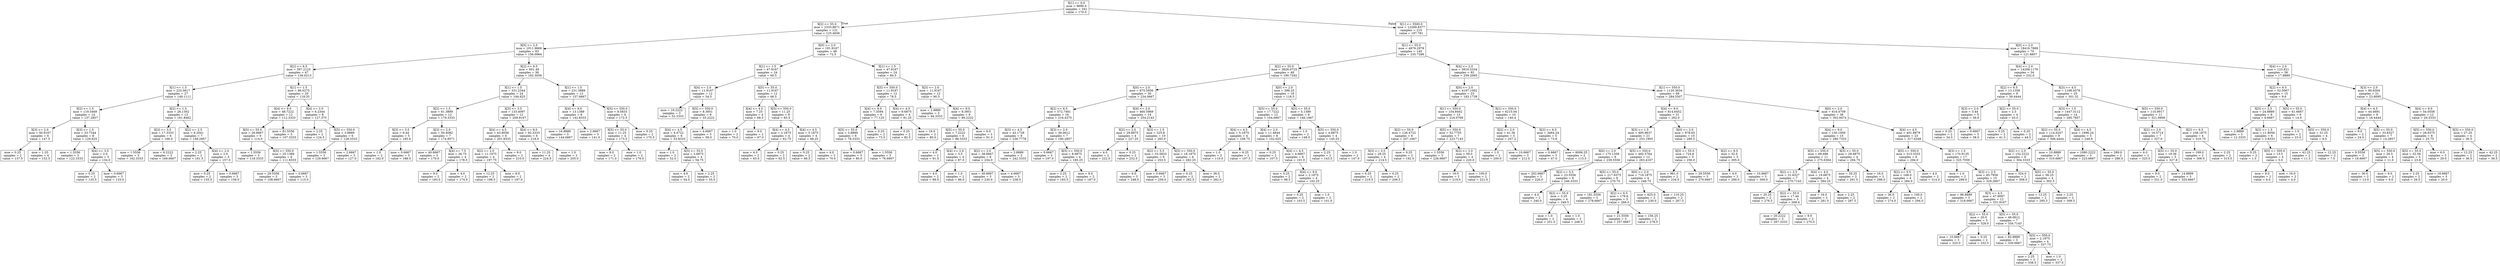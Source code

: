 digraph Tree {
node [shape=box] ;
0 [label="X[1] <= 6.0\nmse = 9690.0\nsamples = 341\nvalue = 170.0"] ;
1 [label="X[2] <= 55.0\nmse = 2333.8671\nsamples = 131\nvalue = 125.4656"] ;
0 -> 1 [labeldistance=2.5, labelangle=45, headlabel="True"] ;
2 [label="X[0] <= 2.0\nmse = 1011.9666\nsamples = 83\nvalue = 156.0964"] ;
1 -> 2 ;
3 [label="X[2] <= 6.5\nmse = 397.2123\nsamples = 47\nvalue = 136.0213"] ;
2 -> 3 ;
4 [label="X[1] <= 1.5\nmse = 225.0617\nsamples = 27\nvalue = 149.1111"] ;
3 -> 4 ;
5 [label="X[2] <= 1.5\nmse = 119.3469\nsamples = 14\nvalue = 137.2857"] ;
4 -> 5 ;
6 [label="X[3] <= 2.0\nmse = 50.9167\nsamples = 6\nvalue = 147.5"] ;
5 -> 6 ;
7 [label="mse = 0.25\nsamples = 2\nvalue = 137.5"] ;
6 -> 7 ;
8 [label="mse = 1.25\nsamples = 4\nvalue = 152.5"] ;
6 -> 8 ;
9 [label="X[3] <= 1.5\nmse = 33.7344\nsamples = 8\nvalue = 129.625"] ;
5 -> 9 ;
10 [label="mse = 1.5556\nsamples = 3\nvalue = 122.3333"] ;
9 -> 10 ;
11 [label="X[4] <= 3.5\nmse = 2.0\nsamples = 5\nvalue = 134.0"] ;
9 -> 11 ;
12 [label="mse = 0.25\nsamples = 2\nvalue = 135.5"] ;
11 -> 12 ;
13 [label="mse = 0.6667\nsamples = 3\nvalue = 133.0"] ;
11 -> 13 ;
14 [label="X[2] <= 1.5\nmse = 26.1302\nsamples = 13\nvalue = 161.8462"] ;
4 -> 14 ;
15 [label="X[3] <= 3.5\nmse = 17.3333\nsamples = 6\nvalue = 166.0"] ;
14 -> 15 ;
16 [label="mse = 1.5556\nsamples = 3\nvalue = 162.3333"] ;
15 -> 16 ;
17 [label="mse = 6.2222\nsamples = 3\nvalue = 169.6667"] ;
15 -> 17 ;
18 [label="X[2] <= 2.5\nmse = 6.2041\nsamples = 7\nvalue = 158.2857"] ;
14 -> 18 ;
19 [label="mse = 2.25\nsamples = 2\nvalue = 161.5"] ;
18 -> 19 ;
20 [label="X[4] <= 2.0\nmse = 2.0\nsamples = 5\nvalue = 157.0"] ;
18 -> 20 ;
21 [label="mse = 0.25\nsamples = 2\nvalue = 155.5"] ;
20 -> 21 ;
22 [label="mse = 0.6667\nsamples = 3\nvalue = 158.0"] ;
20 -> 22 ;
23 [label="X[1] <= 1.5\nmse = 86.0275\nsamples = 20\nvalue = 118.35"] ;
3 -> 23 ;
24 [label="X[4] <= 9.0\nmse = 48.7222\nsamples = 12\nvalue = 112.3333"] ;
23 -> 24 ;
25 [label="X[5] <= 55.0\nmse = 26.6667\nsamples = 9\nvalue = 114.0"] ;
24 -> 25 ;
26 [label="mse = 1.5556\nsamples = 3\nvalue = 118.3333"] ;
25 -> 26 ;
27 [label="X[5] <= 550.0\nmse = 25.1389\nsamples = 6\nvalue = 111.8333"] ;
25 -> 27 ;
28 [label="mse = 29.5556\nsamples = 3\nvalue = 108.6667"] ;
27 -> 28 ;
29 [label="mse = 0.6667\nsamples = 3\nvalue = 115.0"] ;
27 -> 29 ;
30 [label="mse = 81.5556\nsamples = 3\nvalue = 107.3333"] ;
24 -> 30 ;
31 [label="X[4] <= 2.0\nmse = 6.2344\nsamples = 8\nvalue = 127.375"] ;
23 -> 31 ;
32 [label="mse = 2.25\nsamples = 2\nvalue = 124.5"] ;
31 -> 32 ;
33 [label="X[5] <= 550.0\nmse = 3.8889\nsamples = 6\nvalue = 128.3333"] ;
31 -> 33 ;
34 [label="mse = 1.5556\nsamples = 3\nvalue = 129.6667"] ;
33 -> 34 ;
35 [label="mse = 2.6667\nsamples = 3\nvalue = 127.0"] ;
33 -> 35 ;
36 [label="X[2] <= 6.5\nmse = 601.49\nsamples = 36\nvalue = 182.3056"] ;
2 -> 36 ;
37 [label="X[1] <= 1.5\nmse = 331.2344\nsamples = 24\nvalue = 194.625"] ;
36 -> 37 ;
38 [label="X[2] <= 1.5\nmse = 61.3889\nsamples = 12\nvalue = 179.3333"] ;
37 -> 38 ;
39 [label="X[3] <= 3.5\nmse = 9.44\nsamples = 5\nvalue = 185.6"] ;
38 -> 39 ;
40 [label="mse = 1.0\nsamples = 2\nvalue = 182.0"] ;
39 -> 40 ;
41 [label="mse = 0.6667\nsamples = 3\nvalue = 188.0"] ;
39 -> 41 ;
42 [label="X[3] <= 2.0\nmse = 50.4082\nsamples = 7\nvalue = 174.8571"] ;
38 -> 42 ;
43 [label="mse = 40.6667\nsamples = 3\nvalue = 170.0"] ;
42 -> 43 ;
44 [label="X[4] <= 7.5\nmse = 26.75\nsamples = 4\nvalue = 178.5"] ;
42 -> 44 ;
45 [label="mse = 9.0\nsamples = 2\nvalue = 183.0"] ;
44 -> 45 ;
46 [label="mse = 4.0\nsamples = 2\nvalue = 174.0"] ;
44 -> 46 ;
47 [label="X[3] <= 3.5\nmse = 133.4097\nsamples = 12\nvalue = 209.9167"] ;
37 -> 47 ;
48 [label="X[4] <= 4.5\nmse = 43.8056\nsamples = 6\nvalue = 201.8333"] ;
47 -> 48 ;
49 [label="X[2] <= 2.0\nmse = 11.1875\nsamples = 4\nvalue = 197.75"] ;
48 -> 49 ;
50 [label="mse = 12.25\nsamples = 2\nvalue = 198.5"] ;
49 -> 50 ;
51 [label="mse = 9.0\nsamples = 2\nvalue = 197.0"] ;
49 -> 51 ;
52 [label="mse = 9.0\nsamples = 2\nvalue = 210.0"] ;
48 -> 52 ;
53 [label="X[4] <= 9.0\nmse = 92.3333\nsamples = 6\nvalue = 218.0"] ;
47 -> 53 ;
54 [label="mse = 11.25\nsamples = 4\nvalue = 224.5"] ;
53 -> 54 ;
55 [label="mse = 1.0\nsamples = 2\nvalue = 205.0"] ;
53 -> 55 ;
56 [label="X[1] <= 1.5\nmse = 231.3889\nsamples = 12\nvalue = 157.6667"] ;
36 -> 56 ;
57 [label="X[4] <= 9.0\nmse = 13.1389\nsamples = 6\nvalue = 142.8333"] ;
56 -> 57 ;
58 [label="mse = 16.8889\nsamples = 3\nvalue = 144.6667"] ;
57 -> 58 ;
59 [label="mse = 2.6667\nsamples = 3\nvalue = 141.0"] ;
57 -> 59 ;
60 [label="X[5] <= 550.0\nmse = 9.5833\nsamples = 6\nvalue = 172.5"] ;
56 -> 60 ;
61 [label="X[5] <= 55.0\nmse = 11.25\nsamples = 4\nvalue = 173.5"] ;
60 -> 61 ;
62 [label="mse = 9.0\nsamples = 2\nvalue = 171.0"] ;
61 -> 62 ;
63 [label="mse = 1.0\nsamples = 2\nvalue = 176.0"] ;
61 -> 63 ;
64 [label="mse = 0.25\nsamples = 2\nvalue = 170.5"] ;
60 -> 64 ;
65 [label="X[0] <= 2.0\nmse = 191.9167\nsamples = 48\nvalue = 72.5"] ;
1 -> 65 ;
66 [label="X[1] <= 1.5\nmse = 47.9167\nsamples = 24\nvalue = 60.5"] ;
65 -> 66 ;
67 [label="X[4] <= 2.0\nmse = 11.9167\nsamples = 12\nvalue = 54.5"] ;
66 -> 67 ;
68 [label="mse = 16.2222\nsamples = 3\nvalue = 52.3333"] ;
67 -> 68 ;
69 [label="X[5] <= 550.0\nmse = 8.3951\nsamples = 9\nvalue = 55.2222"] ;
67 -> 69 ;
70 [label="X[4] <= 4.5\nmse = 4.4722\nsamples = 6\nvalue = 53.8333"] ;
69 -> 70 ;
71 [label="mse = 1.0\nsamples = 2\nvalue = 52.0"] ;
70 -> 71 ;
72 [label="X[5] <= 55.0\nmse = 3.6875\nsamples = 4\nvalue = 54.75"] ;
70 -> 72 ;
73 [label="mse = 4.0\nsamples = 2\nvalue = 54.0"] ;
72 -> 73 ;
74 [label="mse = 2.25\nsamples = 2\nvalue = 55.5"] ;
72 -> 74 ;
75 [label="mse = 4.6667\nsamples = 3\nvalue = 58.0"] ;
69 -> 75 ;
76 [label="X[5] <= 55.0\nmse = 11.9167\nsamples = 12\nvalue = 66.5"] ;
66 -> 76 ;
77 [label="X[4] <= 4.5\nmse = 7.25\nsamples = 4\nvalue = 68.5"] ;
76 -> 77 ;
78 [label="mse = 1.0\nsamples = 2\nvalue = 70.0"] ;
77 -> 78 ;
79 [label="mse = 9.0\nsamples = 2\nvalue = 67.0"] ;
77 -> 79 ;
80 [label="X[5] <= 550.0\nmse = 11.25\nsamples = 8\nvalue = 65.5"] ;
76 -> 80 ;
81 [label="X[4] <= 4.5\nmse = 2.1875\nsamples = 4\nvalue = 62.75"] ;
80 -> 81 ;
82 [label="mse = 4.0\nsamples = 2\nvalue = 63.0"] ;
81 -> 82 ;
83 [label="mse = 0.25\nsamples = 2\nvalue = 62.5"] ;
81 -> 83 ;
84 [label="X[4] <= 4.5\nmse = 5.1875\nsamples = 4\nvalue = 68.25"] ;
80 -> 84 ;
85 [label="mse = 0.25\nsamples = 2\nvalue = 66.5"] ;
84 -> 85 ;
86 [label="mse = 4.0\nsamples = 2\nvalue = 70.0"] ;
84 -> 86 ;
87 [label="X[1] <= 1.5\nmse = 47.9167\nsamples = 24\nvalue = 84.5"] ;
65 -> 87 ;
88 [label="X[5] <= 550.0\nmse = 11.9167\nsamples = 12\nvalue = 78.5"] ;
87 -> 88 ;
89 [label="X[4] <= 9.0\nmse = 7.3594\nsamples = 8\nvalue = 77.125"] ;
88 -> 89 ;
90 [label="X[5] <= 55.0\nmse = 3.8889\nsamples = 6\nvalue = 78.3333"] ;
89 -> 90 ;
91 [label="mse = 0.6667\nsamples = 3\nvalue = 80.0"] ;
90 -> 91 ;
92 [label="mse = 1.5556\nsamples = 3\nvalue = 76.6667"] ;
90 -> 92 ;
93 [label="mse = 0.25\nsamples = 2\nvalue = 73.5"] ;
89 -> 93 ;
94 [label="X[4] <= 4.5\nmse = 9.6875\nsamples = 4\nvalue = 81.25"] ;
88 -> 94 ;
95 [label="mse = 0.25\nsamples = 2\nvalue = 82.5"] ;
94 -> 95 ;
96 [label="mse = 16.0\nsamples = 2\nvalue = 80.0"] ;
94 -> 96 ;
97 [label="X[3] <= 2.0\nmse = 11.9167\nsamples = 12\nvalue = 90.5"] ;
87 -> 97 ;
98 [label="mse = 2.8889\nsamples = 3\nvalue = 94.3333"] ;
97 -> 98 ;
99 [label="X[4] <= 9.0\nmse = 8.3951\nsamples = 9\nvalue = 89.2222"] ;
97 -> 99 ;
100 [label="X[5] <= 55.0\nmse = 7.2222\nsamples = 6\nvalue = 88.3333"] ;
99 -> 100 ;
101 [label="mse = 4.0\nsamples = 2\nvalue = 91.0"] ;
100 -> 101 ;
102 [label="X[4] <= 2.0\nmse = 3.5\nsamples = 4\nvalue = 87.0"] ;
100 -> 102 ;
103 [label="mse = 4.0\nsamples = 2\nvalue = 88.0"] ;
102 -> 103 ;
104 [label="mse = 1.0\nsamples = 2\nvalue = 86.0"] ;
102 -> 104 ;
105 [label="mse = 6.0\nsamples = 3\nvalue = 91.0"] ;
99 -> 105 ;
106 [label="X[1] <= 5500.0\nmse = 12269.8377\nsamples = 210\nvalue = 197.781"] ;
0 -> 106 [labeldistance=2.5, labelangle=-45, headlabel="False"] ;
107 [label="X[1] <= 55.0\nmse = 4876.2978\nsamples = 140\nvalue = 235.7286"] ;
106 -> 107 ;
108 [label="X[2] <= 55.0\nmse = 3826.0725\nsamples = 48\nvalue = 190.7292"] ;
107 -> 108 ;
109 [label="X[0] <= 2.0\nmse = 875.5956\nsamples = 30\nvalue = 234.0667"] ;
108 -> 109 ;
110 [label="X[2] <= 6.5\nmse = 572.7461\nsamples = 16\nvalue = 216.4375"] ;
109 -> 110 ;
111 [label="X[3] <= 4.5\nmse = 42.1728\nsamples = 9\nvalue = 236.7778"] ;
110 -> 111 ;
112 [label="X[2] <= 2.0\nmse = 38.6667\nsamples = 6\nvalue = 234.0"] ;
111 -> 112 ;
113 [label="mse = 40.6667\nsamples = 3\nvalue = 230.0"] ;
112 -> 113 ;
114 [label="mse = 4.6667\nsamples = 3\nvalue = 238.0"] ;
112 -> 114 ;
115 [label="mse = 2.8889\nsamples = 3\nvalue = 242.3333"] ;
111 -> 115 ;
116 [label="X[3] <= 2.0\nmse = 39.0612\nsamples = 7\nvalue = 190.2857"] ;
110 -> 116 ;
117 [label="mse = 0.6667\nsamples = 3\nvalue = 197.0"] ;
116 -> 117 ;
118 [label="X[5] <= 550.0\nmse = 8.6875\nsamples = 4\nvalue = 185.25"] ;
116 -> 118 ;
119 [label="mse = 2.25\nsamples = 2\nvalue = 183.5"] ;
118 -> 119 ;
120 [label="mse = 9.0\nsamples = 2\nvalue = 187.0"] ;
118 -> 120 ;
121 [label="X[4] <= 2.0\nmse = 460.5969\nsamples = 14\nvalue = 254.2143"] ;
109 -> 121 ;
122 [label="X[2] <= 2.0\nmse = 29.6875\nsamples = 4\nvalue = 227.25"] ;
121 -> 122 ;
123 [label="mse = 4.0\nsamples = 2\nvalue = 222.0"] ;
122 -> 123 ;
124 [label="mse = 0.25\nsamples = 2\nvalue = 232.5"] ;
122 -> 124 ;
125 [label="X[3] <= 1.5\nmse = 225.8\nsamples = 10\nvalue = 265.0"] ;
121 -> 125 ;
126 [label="X[2] <= 5.5\nmse = 33.5833\nsamples = 6\nvalue = 253.5"] ;
125 -> 126 ;
127 [label="mse = 6.0\nsamples = 3\nvalue = 248.0"] ;
126 -> 127 ;
128 [label="mse = 0.6667\nsamples = 3\nvalue = 259.0"] ;
126 -> 128 ;
129 [label="X[5] <= 550.0\nmse = 18.1875\nsamples = 4\nvalue = 282.25"] ;
125 -> 129 ;
130 [label="mse = 0.25\nsamples = 2\nvalue = 282.5"] ;
129 -> 130 ;
131 [label="mse = 36.0\nsamples = 2\nvalue = 282.0"] ;
129 -> 131 ;
132 [label="X[0] <= 2.0\nmse = 396.25\nsamples = 18\nvalue = 118.5"] ;
108 -> 132 ;
133 [label="X[5] <= 55.0\nmse = 17.7222\nsamples = 12\nvalue = 104.6667"] ;
132 -> 133 ;
134 [label="X[4] <= 4.5\nmse = 5.1875\nsamples = 4\nvalue = 108.75"] ;
133 -> 134 ;
135 [label="mse = 1.0\nsamples = 2\nvalue = 110.0"] ;
134 -> 135 ;
136 [label="mse = 6.25\nsamples = 2\nvalue = 107.5"] ;
134 -> 136 ;
137 [label="X[4] <= 2.0\nmse = 11.4844\nsamples = 8\nvalue = 102.625"] ;
133 -> 137 ;
138 [label="mse = 0.25\nsamples = 2\nvalue = 107.5"] ;
137 -> 138 ;
139 [label="X[4] <= 4.5\nmse = 4.6667\nsamples = 6\nvalue = 101.0"] ;
137 -> 139 ;
140 [label="mse = 0.25\nsamples = 2\nvalue = 98.5"] ;
139 -> 140 ;
141 [label="X[4] <= 9.0\nmse = 2.1875\nsamples = 4\nvalue = 102.25"] ;
139 -> 141 ;
142 [label="mse = 0.25\nsamples = 2\nvalue = 103.5"] ;
141 -> 142 ;
143 [label="mse = 1.0\nsamples = 2\nvalue = 101.0"] ;
141 -> 143 ;
144 [label="X[5] <= 55.0\nmse = 5.1389\nsamples = 6\nvalue = 146.1667"] ;
132 -> 144 ;
145 [label="mse = 1.0\nsamples = 2\nvalue = 148.0"] ;
144 -> 145 ;
146 [label="X[5] <= 550.0\nmse = 4.6875\nsamples = 4\nvalue = 145.25"] ;
144 -> 146 ;
147 [label="mse = 2.25\nsamples = 2\nvalue = 143.5"] ;
146 -> 147 ;
148 [label="mse = 1.0\nsamples = 2\nvalue = 147.0"] ;
146 -> 148 ;
149 [label="X[4] <= 2.0\nmse = 3816.5334\nsamples = 92\nvalue = 259.2065"] ;
107 -> 149 ;
150 [label="X[0] <= 2.0\nmse = 4197.1002\nsamples = 23\nvalue = 183.1739"] ;
149 -> 150 ;
151 [label="X[1] <= 550.0\nmse = 154.8402\nsamples = 13\nvalue = 216.0769"] ;
150 -> 151 ;
152 [label="X[2] <= 55.0\nmse = 126.4722\nsamples = 6\nvalue = 207.1667"] ;
151 -> 152 ;
153 [label="X[3] <= 3.5\nmse = 28.25\nsamples = 4\nvalue = 214.5"] ;
152 -> 153 ;
154 [label="mse = 6.25\nsamples = 2\nvalue = 219.5"] ;
153 -> 154 ;
155 [label="mse = 0.25\nsamples = 2\nvalue = 209.5"] ;
153 -> 155 ;
156 [label="mse = 0.25\nsamples = 2\nvalue = 192.5"] ;
152 -> 156 ;
157 [label="X[5] <= 550.0\nmse = 52.7755\nsamples = 7\nvalue = 223.7143"] ;
151 -> 157 ;
158 [label="mse = 1.5556\nsamples = 3\nvalue = 228.6667"] ;
157 -> 158 ;
159 [label="X[2] <= 2.0\nmse = 59.0\nsamples = 4\nvalue = 220.0"] ;
157 -> 159 ;
160 [label="mse = 16.0\nsamples = 2\nvalue = 219.0"] ;
159 -> 160 ;
161 [label="mse = 100.0\nsamples = 2\nvalue = 221.0"] ;
159 -> 161 ;
162 [label="X[1] <= 550.0\nmse = 6215.04\nsamples = 10\nvalue = 140.4"] ;
150 -> 162 ;
163 [label="X[2] <= 2.0\nmse = 41.36\nsamples = 5\nvalue = 207.2"] ;
162 -> 163 ;
164 [label="mse = 1.0\nsamples = 2\nvalue = 200.0"] ;
163 -> 164 ;
165 [label="mse = 10.6667\nsamples = 3\nvalue = 212.0"] ;
163 -> 165 ;
166 [label="X[2] <= 6.5\nmse = 3464.24\nsamples = 5\nvalue = 73.6"] ;
162 -> 166 ;
167 [label="mse = 0.6667\nsamples = 3\nvalue = 47.0"] ;
166 -> 167 ;
168 [label="mse = 6006.25\nsamples = 2\nvalue = 113.5"] ;
166 -> 168 ;
169 [label="X[1] <= 550.0\nmse = 1120.3634\nsamples = 69\nvalue = 284.5507"] ;
149 -> 169 ;
170 [label="X[4] <= 9.0\nmse = 814.6452\nsamples = 31\nvalue = 262.0"] ;
169 -> 170 ;
171 [label="X[3] <= 1.5\nmse = 495.9637\nsamples = 21\nvalue = 253.1905"] ;
170 -> 171 ;
172 [label="X[0] <= 2.0\nmse = 175.1358\nsamples = 9\nvalue = 239.5556"] ;
171 -> 172 ;
173 [label="mse = 202.6667\nsamples = 3\nvalue = 226.0"] ;
172 -> 173 ;
174 [label="X[2] <= 5.5\nmse = 23.5556\nsamples = 6\nvalue = 246.3333"] ;
172 -> 174 ;
175 [label="mse = 4.0\nsamples = 2\nvalue = 240.0"] ;
174 -> 175 ;
176 [label="X[2] <= 55.0\nmse = 3.25\nsamples = 4\nvalue = 249.5"] ;
174 -> 176 ;
177 [label="mse = 1.0\nsamples = 2\nvalue = 251.0"] ;
176 -> 177 ;
178 [label="mse = 1.0\nsamples = 2\nvalue = 248.0"] ;
176 -> 178 ;
179 [label="X[5] <= 550.0\nmse = 492.5764\nsamples = 12\nvalue = 263.4167"] ;
171 -> 179 ;
180 [label="X[5] <= 55.0\nmse = 217.9375\nsamples = 8\nvalue = 270.75"] ;
179 -> 180 ;
181 [label="mse = 181.5556\nsamples = 3\nvalue = 278.6667"] ;
180 -> 181 ;
182 [label="X[2] <= 6.5\nmse = 179.6\nsamples = 5\nvalue = 266.0"] ;
180 -> 182 ;
183 [label="mse = 21.5556\nsamples = 3\nvalue = 257.6667"] ;
182 -> 183 ;
184 [label="mse = 156.25\nsamples = 2\nvalue = 278.5"] ;
182 -> 184 ;
185 [label="X[0] <= 2.0\nmse = 719.1875\nsamples = 4\nvalue = 248.75"] ;
179 -> 185 ;
186 [label="mse = 625.0\nsamples = 2\nvalue = 230.0"] ;
185 -> 186 ;
187 [label="mse = 110.25\nsamples = 2\nvalue = 267.5"] ;
185 -> 187 ;
188 [label="X[0] <= 2.0\nmse = 978.65\nsamples = 10\nvalue = 280.5"] ;
170 -> 188 ;
189 [label="X[5] <= 55.0\nmse = 724.8\nsamples = 5\nvalue = 256.0"] ;
188 -> 189 ;
190 [label="mse = 961.0\nsamples = 2\nvalue = 234.0"] ;
189 -> 190 ;
191 [label="mse = 29.5556\nsamples = 3\nvalue = 270.6667"] ;
189 -> 191 ;
192 [label="X[2] <= 6.5\nmse = 32.0\nsamples = 5\nvalue = 305.0"] ;
188 -> 192 ;
193 [label="mse = 4.0\nsamples = 2\nvalue = 299.0"] ;
192 -> 193 ;
194 [label="mse = 10.6667\nsamples = 3\nvalue = 309.0"] ;
192 -> 194 ;
195 [label="X[0] <= 2.0\nmse = 616.4709\nsamples = 38\nvalue = 302.9474"] ;
169 -> 195 ;
196 [label="X[4] <= 9.0\nmse = 130.1956\nsamples = 15\nvalue = 280.7333"] ;
195 -> 196 ;
197 [label="X[5] <= 550.0\nmse = 69.686\nsamples = 11\nvalue = 275.6364"] ;
196 -> 197 ;
198 [label="X[2] <= 2.5\nmse = 31.6327\nsamples = 7\nvalue = 270.7143"] ;
197 -> 198 ;
199 [label="mse = 20.25\nsamples = 2\nvalue = 276.5"] ;
198 -> 199 ;
200 [label="X[2] <= 55.0\nmse = 17.44\nsamples = 5\nvalue = 268.4"] ;
198 -> 200 ;
201 [label="mse = 20.2222\nsamples = 3\nvalue = 267.3333"] ;
200 -> 201 ;
202 [label="mse = 9.0\nsamples = 2\nvalue = 270.0"] ;
200 -> 202 ;
203 [label="X[4] <= 4.5\nmse = 19.6875\nsamples = 4\nvalue = 284.25"] ;
197 -> 203 ;
204 [label="mse = 16.0\nsamples = 2\nvalue = 281.0"] ;
203 -> 204 ;
205 [label="mse = 2.25\nsamples = 2\nvalue = 287.5"] ;
203 -> 205 ;
206 [label="X[5] <= 55.0\nmse = 28.6875\nsamples = 4\nvalue = 294.75"] ;
196 -> 206 ;
207 [label="mse = 20.25\nsamples = 2\nvalue = 291.5"] ;
206 -> 207 ;
208 [label="mse = 16.0\nsamples = 2\nvalue = 298.0"] ;
206 -> 208 ;
209 [label="X[4] <= 4.5\nmse = 401.8979\nsamples = 23\nvalue = 317.4348"] ;
195 -> 209 ;
210 [label="X[5] <= 550.0\nmse = 313.3333\nsamples = 6\nvalue = 294.0"] ;
209 -> 210 ;
211 [label="X[2] <= 5.5\nmse = 168.0\nsamples = 4\nvalue = 284.0"] ;
210 -> 211 ;
212 [label="mse = 36.0\nsamples = 2\nvalue = 274.0"] ;
211 -> 212 ;
213 [label="mse = 100.0\nsamples = 2\nvalue = 294.0"] ;
211 -> 213 ;
214 [label="mse = 4.0\nsamples = 2\nvalue = 314.0"] ;
210 -> 214 ;
215 [label="X[3] <= 1.5\nmse = 170.9135\nsamples = 17\nvalue = 325.7059"] ;
209 -> 215 ;
216 [label="mse = 1.0\nsamples = 2\nvalue = 299.0"] ;
215 -> 216 ;
217 [label="X[3] <= 2.5\nmse = 85.7956\nsamples = 15\nvalue = 329.2667"] ;
215 -> 217 ;
218 [label="mse = 96.8889\nsamples = 3\nvalue = 318.6667"] ;
217 -> 218 ;
219 [label="X[3] <= 4.5\nmse = 47.9097\nsamples = 12\nvalue = 331.9167"] ;
217 -> 219 ;
220 [label="X[2] <= 55.0\nmse = 20.0\nsamples = 5\nvalue = 328.0"] ;
219 -> 220 ;
221 [label="mse = 10.6667\nsamples = 3\nvalue = 325.0"] ;
220 -> 221 ;
222 [label="mse = 0.25\nsamples = 2\nvalue = 332.5"] ;
220 -> 222 ;
223 [label="X[5] <= 55.0\nmse = 49.0612\nsamples = 7\nvalue = 334.7143"] ;
219 -> 223 ;
224 [label="mse = 82.8889\nsamples = 3\nvalue = 330.6667"] ;
223 -> 224 ;
225 [label="X[5] <= 550.0\nmse = 2.1875\nsamples = 4\nvalue = 337.75"] ;
223 -> 225 ;
226 [label="mse = 2.25\nsamples = 2\nvalue = 338.5"] ;
225 -> 226 ;
227 [label="mse = 1.0\nsamples = 2\nvalue = 337.0"] ;
225 -> 227 ;
228 [label="X[0] <= 2.0\nmse = 18416.7869\nsamples = 70\nvalue = 121.8857"] ;
106 -> 228 ;
229 [label="X[4] <= 2.0\nmse = 14209.1176\nsamples = 34\nvalue = 232.0"] ;
228 -> 229 ;
230 [label="X[2] <= 6.5\nmse = 13.1358\nsamples = 9\nvalue = 39.4444"] ;
229 -> 230 ;
231 [label="X[3] <= 2.0\nmse = 3.44\nsamples = 5\nvalue = 36.6"] ;
230 -> 231 ;
232 [label="mse = 0.25\nsamples = 2\nvalue = 34.5"] ;
231 -> 232 ;
233 [label="mse = 0.6667\nsamples = 3\nvalue = 38.0"] ;
231 -> 233 ;
234 [label="X[2] <= 55.0\nmse = 2.5\nsamples = 4\nvalue = 43.0"] ;
230 -> 234 ;
235 [label="mse = 0.25\nsamples = 2\nvalue = 41.5"] ;
234 -> 235 ;
236 [label="mse = 0.25\nsamples = 2\nvalue = 44.5"] ;
234 -> 236 ;
237 [label="X[3] <= 4.5\nmse = 1166.4576\nsamples = 25\nvalue = 301.32"] ;
229 -> 237 ;
238 [label="X[3] <= 1.5\nmse = 1447.3112\nsamples = 14\nvalue = 285.7857"] ;
237 -> 238 ;
239 [label="X[2] <= 55.0\nmse = 114.0247\nsamples = 9\nvalue = 306.4444"] ;
238 -> 239 ;
240 [label="X[2] <= 2.0\nmse = 152.2222\nsamples = 6\nvalue = 304.3333"] ;
239 -> 240 ;
241 [label="mse = 324.0\nsamples = 2\nvalue = 308.0"] ;
240 -> 241 ;
242 [label="X[5] <= 55.0\nmse = 56.25\nsamples = 4\nvalue = 302.5"] ;
240 -> 242 ;
243 [label="mse = 12.25\nsamples = 2\nvalue = 295.5"] ;
242 -> 243 ;
244 [label="mse = 2.25\nsamples = 2\nvalue = 309.5"] ;
242 -> 244 ;
245 [label="mse = 10.8889\nsamples = 3\nvalue = 310.6667"] ;
239 -> 245 ;
246 [label="X[4] <= 4.5\nmse = 1696.24\nsamples = 5\nvalue = 248.6"] ;
238 -> 246 ;
247 [label="mse = 1080.2222\nsamples = 3\nvalue = 223.6667"] ;
246 -> 247 ;
248 [label="mse = 289.0\nsamples = 2\nvalue = 286.0"] ;
246 -> 248 ;
249 [label="X[5] <= 550.0\nmse = 110.9917\nsamples = 11\nvalue = 321.0909"] ;
237 -> 249 ;
250 [label="X[2] <= 2.0\nmse = 16.5714\nsamples = 7\nvalue = 327.0"] ;
249 -> 250 ;
251 [label="mse = 4.0\nsamples = 2\nvalue = 325.0"] ;
250 -> 251 ;
252 [label="X[5] <= 55.0\nmse = 19.36\nsamples = 5\nvalue = 327.8"] ;
250 -> 252 ;
253 [label="mse = 9.0\nsamples = 2\nvalue = 331.0"] ;
252 -> 253 ;
254 [label="mse = 14.8889\nsamples = 3\nvalue = 325.6667"] ;
252 -> 254 ;
255 [label="X[2] <= 6.5\nmse = 108.1875\nsamples = 4\nvalue = 310.75"] ;
249 -> 255 ;
256 [label="mse = 169.0\nsamples = 2\nvalue = 306.0"] ;
255 -> 256 ;
257 [label="mse = 2.25\nsamples = 2\nvalue = 315.5"] ;
255 -> 257 ;
258 [label="X[4] <= 2.0\nmse = 123.821\nsamples = 36\nvalue = 17.8889"] ;
228 -> 258 ;
259 [label="X[2] <= 6.5\nmse = 52.5067\nsamples = 15\nvalue = 9.6"] ;
258 -> 259 ;
260 [label="X[3] <= 2.5\nmse = 24.8889\nsamples = 9\nvalue = 6.6667"] ;
259 -> 260 ;
261 [label="mse = 2.8889\nsamples = 3\nvalue = 12.3333"] ;
260 -> 261 ;
262 [label="X[2] <= 1.5\nmse = 11.8056\nsamples = 6\nvalue = 3.8333"] ;
260 -> 262 ;
263 [label="mse = 0.25\nsamples = 2\nvalue = 1.5"] ;
262 -> 263 ;
264 [label="X[5] <= 505.0\nmse = 13.5\nsamples = 4\nvalue = 5.0"] ;
262 -> 264 ;
265 [label="mse = 9.0\nsamples = 2\nvalue = 6.0"] ;
264 -> 265 ;
266 [label="mse = 16.0\nsamples = 2\nvalue = 4.0"] ;
264 -> 266 ;
267 [label="X[5] <= 55.0\nmse = 61.6667\nsamples = 6\nvalue = 14.0"] ;
259 -> 267 ;
268 [label="mse = 1.0\nsamples = 2\nvalue = 23.0"] ;
267 -> 268 ;
269 [label="X[5] <= 550.0\nmse = 31.25\nsamples = 4\nvalue = 9.5"] ;
267 -> 269 ;
270 [label="mse = 42.25\nsamples = 2\nvalue = 11.5"] ;
269 -> 270 ;
271 [label="mse = 12.25\nsamples = 2\nvalue = 7.5"] ;
269 -> 271 ;
272 [label="X[3] <= 2.0\nmse = 90.6304\nsamples = 21\nvalue = 23.8095"] ;
258 -> 272 ;
273 [label="X[4] <= 4.5\nmse = 44.4691\nsamples = 9\nvalue = 16.4444"] ;
272 -> 273 ;
274 [label="mse = 9.0\nsamples = 2\nvalue = 24.0"] ;
273 -> 274 ;
275 [label="X[5] <= 55.0\nmse = 33.6327\nsamples = 7\nvalue = 14.2857"] ;
273 -> 275 ;
276 [label="mse = 9.5556\nsamples = 3\nvalue = 18.6667"] ;
275 -> 276 ;
277 [label="X[5] <= 550.0\nmse = 26.5\nsamples = 4\nvalue = 11.0"] ;
275 -> 277 ;
278 [label="mse = 36.0\nsamples = 2\nvalue = 13.0"] ;
277 -> 278 ;
279 [label="mse = 9.0\nsamples = 2\nvalue = 9.0"] ;
277 -> 279 ;
280 [label="X[4] <= 9.0\nmse = 54.0556\nsamples = 12\nvalue = 29.3333"] ;
272 -> 280 ;
281 [label="X[5] <= 550.0\nmse = 28.9375\nsamples = 8\nvalue = 25.75"] ;
280 -> 281 ;
282 [label="X[5] <= 55.0\nmse = 32.56\nsamples = 5\nvalue = 23.8"] ;
281 -> 282 ;
283 [label="mse = 2.25\nsamples = 2\nvalue = 29.5"] ;
282 -> 283 ;
284 [label="mse = 16.6667\nsamples = 3\nvalue = 20.0"] ;
282 -> 284 ;
285 [label="mse = 6.0\nsamples = 3\nvalue = 29.0"] ;
281 -> 285 ;
286 [label="X[5] <= 550.0\nmse = 27.25\nsamples = 4\nvalue = 36.5"] ;
280 -> 286 ;
287 [label="mse = 12.25\nsamples = 2\nvalue = 36.5"] ;
286 -> 287 ;
288 [label="mse = 42.25\nsamples = 2\nvalue = 36.5"] ;
286 -> 288 ;
}